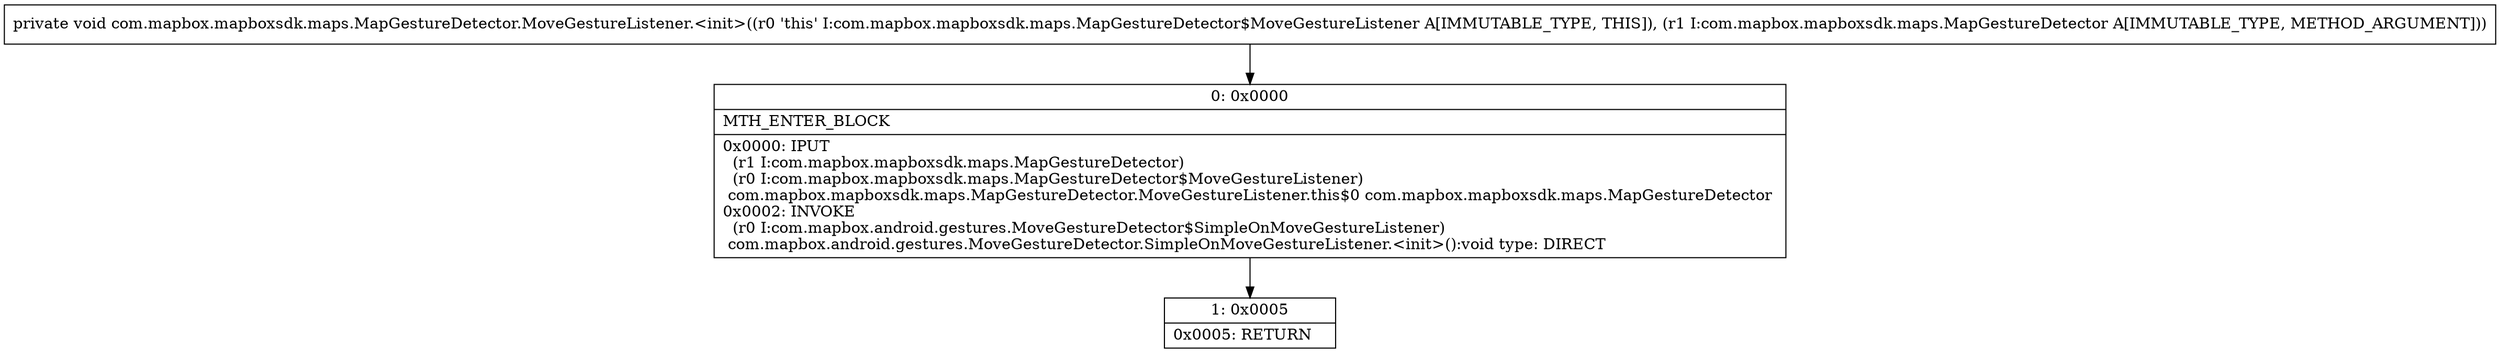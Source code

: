 digraph "CFG forcom.mapbox.mapboxsdk.maps.MapGestureDetector.MoveGestureListener.\<init\>(Lcom\/mapbox\/mapboxsdk\/maps\/MapGestureDetector;)V" {
Node_0 [shape=record,label="{0\:\ 0x0000|MTH_ENTER_BLOCK\l|0x0000: IPUT  \l  (r1 I:com.mapbox.mapboxsdk.maps.MapGestureDetector)\l  (r0 I:com.mapbox.mapboxsdk.maps.MapGestureDetector$MoveGestureListener)\l com.mapbox.mapboxsdk.maps.MapGestureDetector.MoveGestureListener.this$0 com.mapbox.mapboxsdk.maps.MapGestureDetector \l0x0002: INVOKE  \l  (r0 I:com.mapbox.android.gestures.MoveGestureDetector$SimpleOnMoveGestureListener)\l com.mapbox.android.gestures.MoveGestureDetector.SimpleOnMoveGestureListener.\<init\>():void type: DIRECT \l}"];
Node_1 [shape=record,label="{1\:\ 0x0005|0x0005: RETURN   \l}"];
MethodNode[shape=record,label="{private void com.mapbox.mapboxsdk.maps.MapGestureDetector.MoveGestureListener.\<init\>((r0 'this' I:com.mapbox.mapboxsdk.maps.MapGestureDetector$MoveGestureListener A[IMMUTABLE_TYPE, THIS]), (r1 I:com.mapbox.mapboxsdk.maps.MapGestureDetector A[IMMUTABLE_TYPE, METHOD_ARGUMENT])) }"];
MethodNode -> Node_0;
Node_0 -> Node_1;
}

